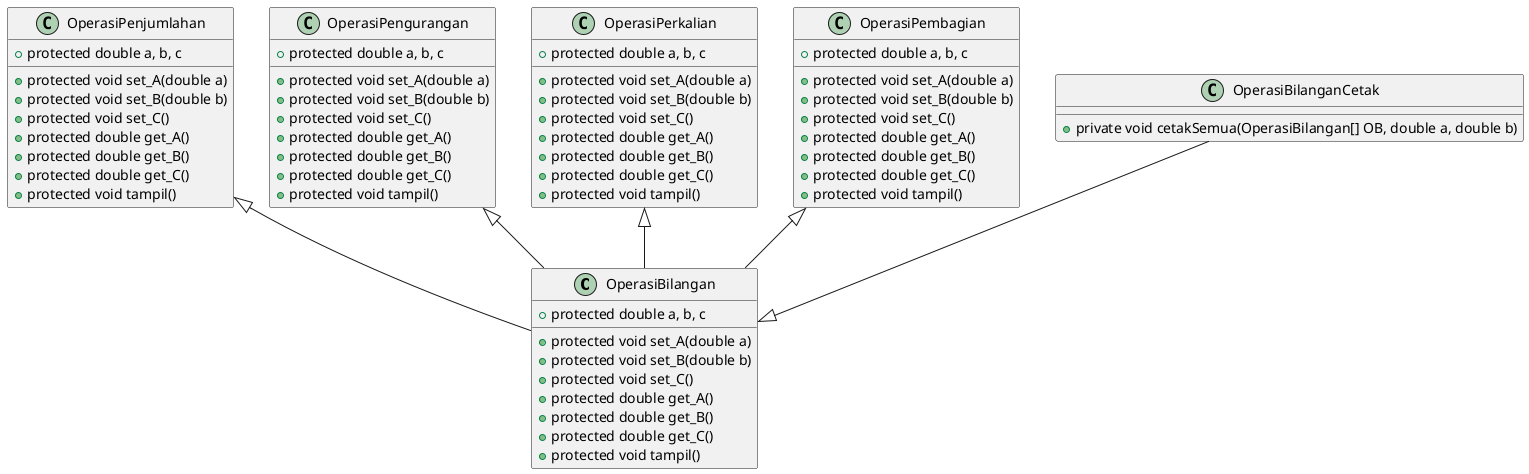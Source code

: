 @startuml
class OperasiBilangan {
    +protected double a, b, c
    +protected void set_A(double a)
    +protected void set_B(double b)
    +protected void set_C()
    +protected double get_A()
    +protected double get_B()
    +protected double get_C()
    +protected void tampil()
}

class OperasiPenjumlahan {
    +protected double a, b, c
    +protected void set_A(double a)
    +protected void set_B(double b)
    +protected void set_C()
    +protected double get_A()
    +protected double get_B()
    +protected double get_C()
    +protected void tampil()
}

class OperasiPengurangan {
    +protected double a, b, c
    +protected void set_A(double a)
    +protected void set_B(double b)
    +protected void set_C()
    +protected double get_A()
    +protected double get_B()
    +protected double get_C()
    +protected void tampil()
}

class OperasiPerkalian {
    +protected double a, b, c
    +protected void set_A(double a)
    +protected void set_B(double b)
    +protected void set_C()
    +protected double get_A()
    +protected double get_B()
    +protected double get_C()
    +protected void tampil()
}

class OperasiPembagian {
    +protected double a, b, c
    +protected void set_A(double a)
    +protected void set_B(double b)
    +protected void set_C()
    +protected double get_A()
    +protected double get_B()
    +protected double get_C()
    +protected void tampil()
}

class OperasiBilanganCetak {
    +private void cetakSemua(OperasiBilangan[] OB, double a, double b)
}

OperasiPenjumlahan <|-- OperasiBilangan
OperasiPengurangan <|-- OperasiBilangan
OperasiPerkalian <|-- OperasiBilangan
OperasiPembagian <|-- OperasiBilangan
OperasiBilanganCetak --|> OperasiBilangan
@enduml
